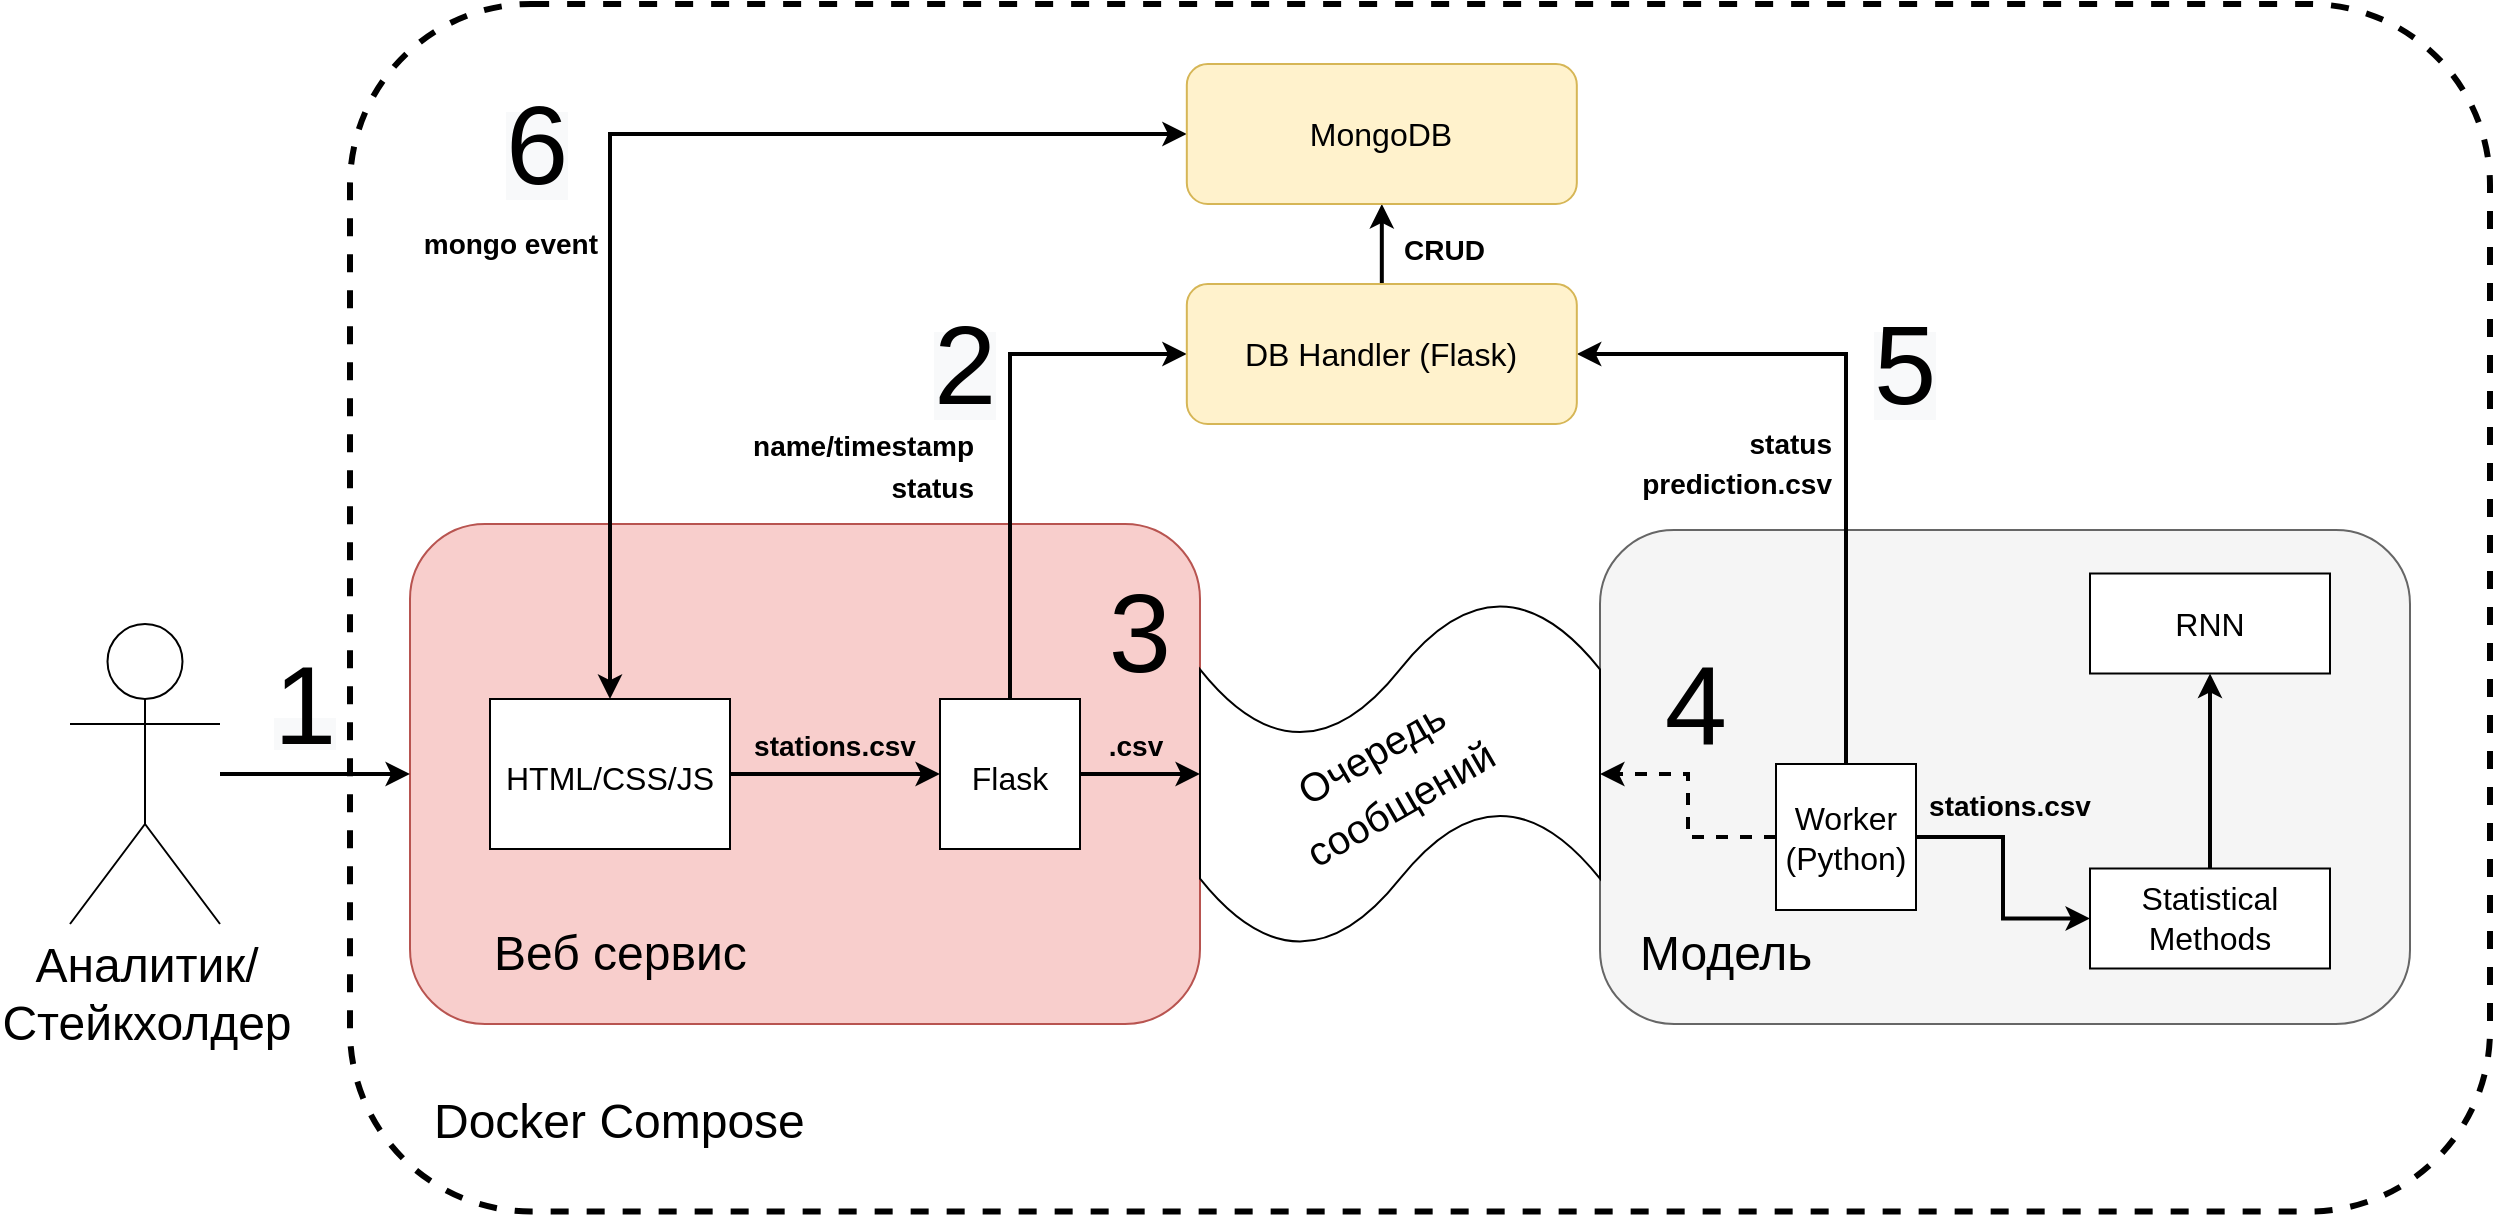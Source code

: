 <mxfile version="20.3.0" type="device"><diagram id="IW-tnKR6Ocy60JTpv98q" name="Page-1"><mxGraphModel dx="3344" dy="1302" grid="1" gridSize="10" guides="1" tooltips="1" connect="1" arrows="1" fold="1" page="1" pageScale="1" pageWidth="1169" pageHeight="827" math="0" shadow="0"><root><mxCell id="0"/><mxCell id="1" parent="0"/><mxCell id="EdSMcm_O7LtdoZjEpWqn-34" value="" style="rounded=1;whiteSpace=wrap;html=1;fontSize=16;dashed=1;strokeWidth=3;" parent="1" vertex="1"><mxGeometry x="160" y="40" width="1070" height="603.75" as="geometry"/></mxCell><mxCell id="EdSMcm_O7LtdoZjEpWqn-19" value="" style="rounded=1;whiteSpace=wrap;html=1;fontSize=24;fillColor=#f5f5f5;strokeColor=#666666;fontColor=#333333;" parent="1" vertex="1"><mxGeometry x="785" y="303" width="405" height="247" as="geometry"/></mxCell><mxCell id="EdSMcm_O7LtdoZjEpWqn-2" value="" style="rounded=1;whiteSpace=wrap;html=1;fontSize=24;fillColor=#f8cecc;strokeColor=#b85450;" parent="1" vertex="1"><mxGeometry x="190" y="300" width="395" height="250" as="geometry"/></mxCell><mxCell id="EdSMcm_O7LtdoZjEpWqn-33" style="edgeStyle=orthogonalEdgeStyle;rounded=0;orthogonalLoop=1;jettySize=auto;html=1;strokeWidth=2;fontSize=16;startArrow=none;startFill=0;endArrow=classic;endFill=1;" parent="1" source="EdSMcm_O7LtdoZjEpWqn-1" target="EdSMcm_O7LtdoZjEpWqn-2" edge="1"><mxGeometry relative="1" as="geometry"/></mxCell><mxCell id="EdSMcm_O7LtdoZjEpWqn-1" value="&lt;span style=&quot;font-size: 24px;&quot;&gt;Аналитик/&lt;br&gt;Стейкхолдер&lt;br&gt;&lt;/span&gt;" style="shape=umlActor;verticalLabelPosition=bottom;verticalAlign=top;html=1;outlineConnect=0;" parent="1" vertex="1"><mxGeometry x="20" y="350" width="75" height="150" as="geometry"/></mxCell><mxCell id="EdSMcm_O7LtdoZjEpWqn-25" style="edgeStyle=orthogonalEdgeStyle;rounded=0;orthogonalLoop=1;jettySize=auto;html=1;entryX=0;entryY=0.5;entryDx=0;entryDy=0;fontSize=16;startArrow=none;startFill=0;endArrow=classic;endFill=1;exitX=0.5;exitY=0;exitDx=0;exitDy=0;strokeWidth=2;" parent="1" source="EdSMcm_O7LtdoZjEpWqn-10" target="EdSMcm_O7LtdoZjEpWqn-24" edge="1"><mxGeometry relative="1" as="geometry"/></mxCell><mxCell id="EdSMcm_O7LtdoZjEpWqn-18" style="edgeStyle=orthogonalEdgeStyle;rounded=0;orthogonalLoop=1;jettySize=auto;html=1;entryX=1;entryY=0.5;entryDx=0;entryDy=0;entryPerimeter=0;dashed=1;fontSize=16;startArrow=none;startFill=0;endArrow=classic;endFill=1;strokeWidth=2;" parent="1" source="EdSMcm_O7LtdoZjEpWqn-17" target="EdSMcm_O7LtdoZjEpWqn-4" edge="1"><mxGeometry relative="1" as="geometry"/></mxCell><mxCell id="EdSMcm_O7LtdoZjEpWqn-27" style="edgeStyle=orthogonalEdgeStyle;rounded=0;orthogonalLoop=1;jettySize=auto;html=1;exitX=0.5;exitY=0;exitDx=0;exitDy=0;entryX=1;entryY=0.5;entryDx=0;entryDy=0;fontSize=16;startArrow=none;startFill=0;endArrow=classic;endFill=1;strokeWidth=2;" parent="1" source="EdSMcm_O7LtdoZjEpWqn-17" target="EdSMcm_O7LtdoZjEpWqn-24" edge="1"><mxGeometry relative="1" as="geometry"/></mxCell><mxCell id="mXri78m98jdpRbe65ea8-26" value="" style="edgeStyle=orthogonalEdgeStyle;rounded=0;orthogonalLoop=1;jettySize=auto;html=1;strokeWidth=2;fontSize=14;" edge="1" parent="1" source="EdSMcm_O7LtdoZjEpWqn-24" target="mXri78m98jdpRbe65ea8-25"><mxGeometry relative="1" as="geometry"/></mxCell><mxCell id="EdSMcm_O7LtdoZjEpWqn-24" value="DB Handler (Flask)" style="rounded=1;whiteSpace=wrap;html=1;fontSize=16;fillColor=#fff2cc;strokeColor=#d6b656;" parent="1" vertex="1"><mxGeometry x="578.41" y="180" width="195" height="70" as="geometry"/></mxCell><mxCell id="EdSMcm_O7LtdoZjEpWqn-3" value="Веб сервис" style="text;html=1;strokeColor=none;fillColor=none;align=left;verticalAlign=middle;whiteSpace=wrap;rounded=0;fontSize=24;" parent="1" vertex="1"><mxGeometry x="230" y="500" width="140" height="30" as="geometry"/></mxCell><mxCell id="mXri78m98jdpRbe65ea8-7" style="edgeStyle=orthogonalEdgeStyle;rounded=0;orthogonalLoop=1;jettySize=auto;html=1;exitX=0.5;exitY=0;exitDx=0;exitDy=0;entryX=0;entryY=0.5;entryDx=0;entryDy=0;strokeWidth=2;fontSize=32;startArrow=classic;startFill=1;" edge="1" parent="1" source="EdSMcm_O7LtdoZjEpWqn-9" target="mXri78m98jdpRbe65ea8-25"><mxGeometry relative="1" as="geometry"><Array as="points"><mxPoint x="290" y="105"/></Array></mxGeometry></mxCell><mxCell id="EdSMcm_O7LtdoZjEpWqn-9" value="&lt;font style=&quot;font-size: 16px;&quot;&gt;HTML/CSS/JS&lt;/font&gt;" style="rounded=0;whiteSpace=wrap;html=1;fontSize=20;" parent="1" vertex="1"><mxGeometry x="230" y="387.5" width="120" height="75" as="geometry"/></mxCell><mxCell id="mXri78m98jdpRbe65ea8-16" style="edgeStyle=orthogonalEdgeStyle;rounded=0;orthogonalLoop=1;jettySize=auto;html=1;exitX=1;exitY=0.5;exitDx=0;exitDy=0;entryX=0;entryY=0.5;entryDx=0;entryDy=0;entryPerimeter=0;strokeWidth=2;fontSize=32;" edge="1" parent="1" source="EdSMcm_O7LtdoZjEpWqn-10" target="EdSMcm_O7LtdoZjEpWqn-4"><mxGeometry relative="1" as="geometry"/></mxCell><mxCell id="EdSMcm_O7LtdoZjEpWqn-10" value="&lt;font style=&quot;font-size: 16px;&quot;&gt;Flask&lt;/font&gt;" style="rounded=0;whiteSpace=wrap;html=1;fontSize=20;" parent="1" vertex="1"><mxGeometry x="455" y="387.5" width="70" height="75" as="geometry"/></mxCell><mxCell id="EdSMcm_O7LtdoZjEpWqn-11" style="edgeStyle=orthogonalEdgeStyle;rounded=0;orthogonalLoop=1;jettySize=auto;html=1;exitX=0;exitY=0.5;exitDx=0;exitDy=0;entryX=1;entryY=0.5;entryDx=0;entryDy=0;fontSize=16;startArrow=classic;startFill=1;endArrow=none;endFill=0;strokeWidth=2;" parent="1" source="EdSMcm_O7LtdoZjEpWqn-10" target="EdSMcm_O7LtdoZjEpWqn-9" edge="1"><mxGeometry relative="1" as="geometry"/></mxCell><mxCell id="EdSMcm_O7LtdoZjEpWqn-6" value="Модель" style="text;html=1;strokeColor=none;fillColor=none;align=left;verticalAlign=middle;whiteSpace=wrap;rounded=0;fontSize=24;" parent="1" vertex="1"><mxGeometry x="803" y="500" width="140" height="30" as="geometry"/></mxCell><mxCell id="mXri78m98jdpRbe65ea8-12" style="edgeStyle=orthogonalEdgeStyle;rounded=0;orthogonalLoop=1;jettySize=auto;html=1;exitX=1;exitY=0.5;exitDx=0;exitDy=0;entryX=0;entryY=0.5;entryDx=0;entryDy=0;strokeWidth=2;fontSize=32;" edge="1" parent="1" source="EdSMcm_O7LtdoZjEpWqn-17" target="EdSMcm_O7LtdoZjEpWqn-22"><mxGeometry relative="1" as="geometry"/></mxCell><mxCell id="EdSMcm_O7LtdoZjEpWqn-17" value="Worker&lt;br&gt;(Python)" style="rounded=0;whiteSpace=wrap;html=1;fontSize=16;" parent="1" vertex="1"><mxGeometry x="873" y="420" width="70" height="73" as="geometry"/></mxCell><mxCell id="EdSMcm_O7LtdoZjEpWqn-20" value="RNN" style="rounded=0;whiteSpace=wrap;html=1;fontSize=16;" parent="1" vertex="1"><mxGeometry x="1030" y="324.75" width="120" height="50" as="geometry"/></mxCell><mxCell id="mXri78m98jdpRbe65ea8-1" style="edgeStyle=orthogonalEdgeStyle;rounded=0;orthogonalLoop=1;jettySize=auto;html=1;exitX=0.5;exitY=0;exitDx=0;exitDy=0;entryX=0.5;entryY=1;entryDx=0;entryDy=0;strokeWidth=2;" edge="1" parent="1" source="EdSMcm_O7LtdoZjEpWqn-22" target="EdSMcm_O7LtdoZjEpWqn-20"><mxGeometry relative="1" as="geometry"/></mxCell><mxCell id="EdSMcm_O7LtdoZjEpWqn-22" value="Statistical Methods" style="rounded=0;whiteSpace=wrap;html=1;fontSize=16;" parent="1" vertex="1"><mxGeometry x="1030" y="472.25" width="120" height="50" as="geometry"/></mxCell><mxCell id="EdSMcm_O7LtdoZjEpWqn-35" value="&lt;span style=&quot;font-size: 24px;&quot;&gt;Docker Compose&lt;/span&gt;" style="text;html=1;strokeColor=none;fillColor=none;align=left;verticalAlign=middle;whiteSpace=wrap;rounded=0;dashed=1;fontSize=16;" parent="1" vertex="1"><mxGeometry x="200" y="583.75" width="230" height="30" as="geometry"/></mxCell><mxCell id="mXri78m98jdpRbe65ea8-13" value="" style="group" vertex="1" connectable="0" parent="1"><mxGeometry x="585" y="297.75" width="200" height="174.5" as="geometry"/></mxCell><mxCell id="EdSMcm_O7LtdoZjEpWqn-4" value="" style="shape=tape;whiteSpace=wrap;html=1;fontSize=24;" parent="mXri78m98jdpRbe65ea8-13" vertex="1"><mxGeometry y="40" width="200" height="174.5" as="geometry"/></mxCell><mxCell id="EdSMcm_O7LtdoZjEpWqn-8" value="&lt;font style=&quot;font-size: 20px;&quot;&gt;Очередь сообщений&lt;/font&gt;" style="text;html=1;strokeColor=none;fillColor=none;align=center;verticalAlign=middle;whiteSpace=wrap;rounded=0;fontSize=24;rotation=-30;" parent="mXri78m98jdpRbe65ea8-13" vertex="1"><mxGeometry x="30" y="113.5" width="125" height="30" as="geometry"/></mxCell><mxCell id="mXri78m98jdpRbe65ea8-17" value="&lt;span style=&quot;font-size: 14px;&quot;&gt;&lt;b&gt;stations.csv&lt;/b&gt;&lt;/span&gt;" style="text;html=1;strokeColor=none;fillColor=none;align=center;verticalAlign=middle;whiteSpace=wrap;rounded=0;strokeWidth=3;fontSize=32;" vertex="1" parent="1"><mxGeometry x="354.18" y="391.25" width="96.82" height="27.5" as="geometry"/></mxCell><mxCell id="mXri78m98jdpRbe65ea8-18" value="&lt;span style=&quot;font-size: 14px;&quot;&gt;&lt;b&gt;.csv&lt;/b&gt;&lt;/span&gt;" style="text;html=1;strokeColor=none;fillColor=none;align=center;verticalAlign=middle;whiteSpace=wrap;rounded=0;strokeWidth=3;fontSize=32;" vertex="1" parent="1"><mxGeometry x="540" y="390" width="26.38" height="30" as="geometry"/></mxCell><mxCell id="mXri78m98jdpRbe65ea8-21" value="&lt;span style=&quot;font-size: 14px;&quot;&gt;&lt;b&gt;stations.csv&lt;/b&gt;&lt;/span&gt;" style="text;html=1;strokeColor=none;fillColor=none;align=center;verticalAlign=middle;whiteSpace=wrap;rounded=0;strokeWidth=3;fontSize=32;" vertex="1" parent="1"><mxGeometry x="950" y="420" width="80" height="30" as="geometry"/></mxCell><mxCell id="mXri78m98jdpRbe65ea8-22" value="&lt;span style=&quot;font-size: 14px;&quot;&gt;&lt;b&gt;mongo event&lt;/b&gt;&lt;/span&gt;" style="text;html=1;strokeColor=none;fillColor=none;align=right;verticalAlign=middle;whiteSpace=wrap;rounded=0;strokeWidth=3;fontSize=32;" vertex="1" parent="1"><mxGeometry x="180" y="140" width="106.38" height="27.5" as="geometry"/></mxCell><mxCell id="mXri78m98jdpRbe65ea8-25" value="MongoDB" style="rounded=1;whiteSpace=wrap;html=1;fontSize=16;fillColor=#fff2cc;strokeColor=#d6b656;" vertex="1" parent="1"><mxGeometry x="578.41" y="70" width="195" height="70" as="geometry"/></mxCell><mxCell id="mXri78m98jdpRbe65ea8-28" value="&lt;span style=&quot;color: rgb(0, 0, 0); font-family: Helvetica; font-style: normal; font-variant-ligatures: normal; font-variant-caps: normal; letter-spacing: normal; orphans: 2; text-align: center; text-indent: 0px; text-transform: none; widows: 2; word-spacing: 0px; -webkit-text-stroke-width: 0px; background-color: rgb(248, 249, 250); text-decoration-thickness: initial; text-decoration-style: initial; text-decoration-color: initial;&quot;&gt;&lt;font style=&quot;font-size: 56px;&quot;&gt;1&lt;/font&gt;&lt;/span&gt;" style="text;whiteSpace=wrap;html=1;fontSize=14;" vertex="1" parent="1"><mxGeometry x="120" y="350" width="40" height="60" as="geometry"/></mxCell><mxCell id="mXri78m98jdpRbe65ea8-30" value="&lt;span style=&quot;color: rgb(0, 0, 0); font-family: Helvetica; font-style: normal; font-variant-ligatures: normal; font-variant-caps: normal; letter-spacing: normal; orphans: 2; text-align: center; text-indent: 0px; text-transform: none; widows: 2; word-spacing: 0px; -webkit-text-stroke-width: 0px; background-color: rgb(248, 249, 250); text-decoration-thickness: initial; text-decoration-style: initial; text-decoration-color: initial;&quot;&gt;&lt;font style=&quot;font-size: 56px;&quot;&gt;2&lt;/font&gt;&lt;/span&gt;" style="text;whiteSpace=wrap;html=1;fontSize=40;" vertex="1" parent="1"><mxGeometry x="450" y="180" width="50" height="70" as="geometry"/></mxCell><mxCell id="mXri78m98jdpRbe65ea8-31" value="" style="group" vertex="1" connectable="0" parent="1"><mxGeometry x="354.18" y="240" width="120" height="49.25" as="geometry"/></mxCell><mxCell id="mXri78m98jdpRbe65ea8-19" value="&lt;span style=&quot;font-size: 14px;&quot;&gt;&lt;b&gt;name/timestamp&lt;/b&gt;&lt;br&gt;&lt;/span&gt;" style="text;html=1;strokeColor=none;fillColor=none;align=right;verticalAlign=middle;whiteSpace=wrap;rounded=0;strokeWidth=3;fontSize=32;" vertex="1" parent="mXri78m98jdpRbe65ea8-31"><mxGeometry width="120" height="30" as="geometry"/></mxCell><mxCell id="mXri78m98jdpRbe65ea8-20" value="&lt;span style=&quot;font-size: 14px;&quot;&gt;&lt;b&gt;status&lt;/b&gt;&lt;/span&gt;" style="text;html=1;strokeColor=none;fillColor=none;align=right;verticalAlign=middle;whiteSpace=wrap;rounded=0;strokeWidth=3;fontSize=32;" vertex="1" parent="mXri78m98jdpRbe65ea8-31"><mxGeometry x="13.62" y="21.75" width="106.38" height="27.5" as="geometry"/></mxCell><mxCell id="mXri78m98jdpRbe65ea8-33" value="&lt;span style=&quot;color: rgb(0, 0, 0); font-family: Helvetica; font-style: normal; font-variant-ligatures: normal; font-variant-caps: normal; letter-spacing: normal; orphans: 2; text-align: center; text-indent: 0px; text-transform: none; widows: 2; word-spacing: 0px; -webkit-text-stroke-width: 0px; background-color: rgb(248, 249, 250); text-decoration-thickness: initial; text-decoration-style: initial; text-decoration-color: initial;&quot;&gt;&lt;font style=&quot;font-size: 56px;&quot;&gt;6&lt;/font&gt;&lt;/span&gt;" style="text;whiteSpace=wrap;html=1;fontSize=40;" vertex="1" parent="1"><mxGeometry x="236.38" y="70" width="50" height="70" as="geometry"/></mxCell><mxCell id="mXri78m98jdpRbe65ea8-34" value="&lt;span style=&quot;color: rgb(0, 0, 0); font-family: Helvetica; font-style: normal; font-variant-ligatures: normal; font-variant-caps: normal; letter-spacing: normal; orphans: 2; text-align: center; text-indent: 0px; text-transform: none; widows: 2; word-spacing: 0px; -webkit-text-stroke-width: 0px; background-color: rgb(248, 249, 250); text-decoration-thickness: initial; text-decoration-style: initial; text-decoration-color: initial;&quot;&gt;&lt;font style=&quot;font-size: 56px;&quot;&gt;5&lt;/font&gt;&lt;/span&gt;" style="text;whiteSpace=wrap;html=1;fontSize=40;" vertex="1" parent="1"><mxGeometry x="920" y="180" width="50" height="70" as="geometry"/></mxCell><mxCell id="mXri78m98jdpRbe65ea8-37" value="3" style="text;html=1;strokeColor=none;fillColor=none;align=center;verticalAlign=middle;whiteSpace=wrap;rounded=0;strokeWidth=3;fontSize=56;" vertex="1" parent="1"><mxGeometry x="525" y="338.63" width="60" height="30" as="geometry"/></mxCell><mxCell id="mXri78m98jdpRbe65ea8-39" value="4" style="text;html=1;strokeColor=none;fillColor=none;align=center;verticalAlign=middle;whiteSpace=wrap;rounded=0;strokeWidth=3;fontSize=56;" vertex="1" parent="1"><mxGeometry x="803" y="374.75" width="60" height="30" as="geometry"/></mxCell><mxCell id="mXri78m98jdpRbe65ea8-41" value="" style="group" vertex="1" connectable="0" parent="1"><mxGeometry x="797.25" y="240" width="106.38" height="48" as="geometry"/></mxCell><mxCell id="mXri78m98jdpRbe65ea8-23" value="&lt;span style=&quot;font-size: 14px;&quot;&gt;&lt;b&gt;status&lt;/b&gt;&lt;br&gt;&lt;/span&gt;" style="text;html=1;strokeColor=none;fillColor=none;align=right;verticalAlign=middle;whiteSpace=wrap;rounded=0;strokeWidth=3;fontSize=32;" vertex="1" parent="mXri78m98jdpRbe65ea8-41"><mxGeometry width="106.38" height="27.5" as="geometry"/></mxCell><mxCell id="mXri78m98jdpRbe65ea8-24" value="&lt;span style=&quot;font-size: 14px;&quot;&gt;&lt;b&gt;prediction.csv&lt;/b&gt;&lt;/span&gt;" style="text;html=1;strokeColor=none;fillColor=none;align=right;verticalAlign=middle;whiteSpace=wrap;rounded=0;strokeWidth=3;fontSize=32;" vertex="1" parent="mXri78m98jdpRbe65ea8-41"><mxGeometry y="20.5" width="106.38" height="27.5" as="geometry"/></mxCell><mxCell id="mXri78m98jdpRbe65ea8-45" value="&lt;span style=&quot;font-size: 14px;&quot;&gt;&lt;b&gt;CRUD&lt;/b&gt;&lt;/span&gt;" style="text;html=1;strokeColor=none;fillColor=none;align=left;verticalAlign=middle;whiteSpace=wrap;rounded=0;strokeWidth=3;fontSize=32;" vertex="1" parent="1"><mxGeometry x="685.22" y="143" width="106.38" height="27.5" as="geometry"/></mxCell></root></mxGraphModel></diagram></mxfile>